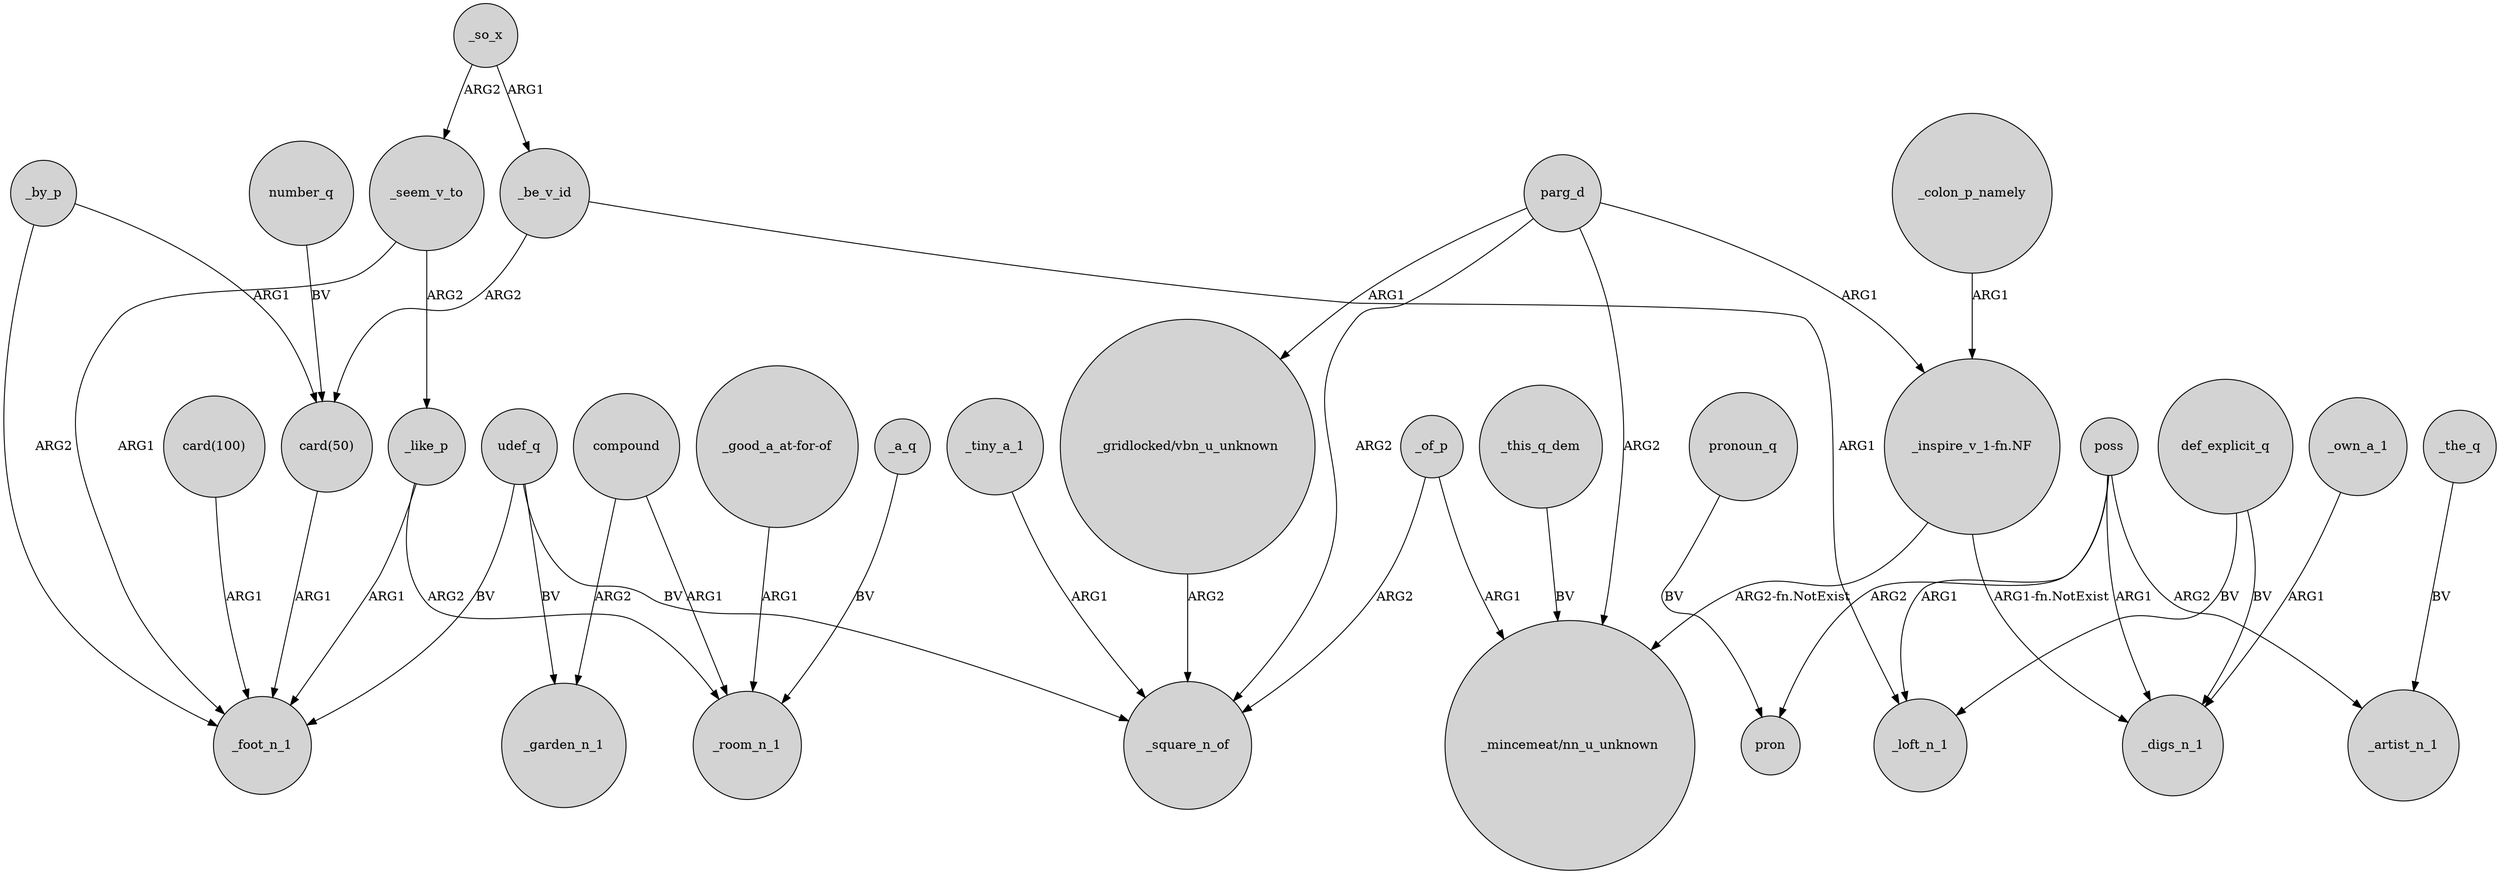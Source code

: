 digraph {
	node [shape=circle style=filled]
	_be_v_id -> "card(50)" [label=ARG2]
	number_q -> "card(50)" [label=BV]
	_like_p -> _foot_n_1 [label=ARG1]
	poss -> pron [label=ARG2]
	parg_d -> "_gridlocked/vbn_u_unknown" [label=ARG1]
	_be_v_id -> _loft_n_1 [label=ARG1]
	_of_p -> _square_n_of [label=ARG2]
	udef_q -> _garden_n_1 [label=BV]
	poss -> _loft_n_1 [label=ARG1]
	_seem_v_to -> _foot_n_1 [label=ARG1]
	_tiny_a_1 -> _square_n_of [label=ARG1]
	parg_d -> "_inspire_v_1-fn.NF" [label=ARG1]
	"_gridlocked/vbn_u_unknown" -> _square_n_of [label=ARG2]
	"_inspire_v_1-fn.NF" -> _digs_n_1 [label="ARG1-fn.NotExist"]
	"card(100)" -> _foot_n_1 [label=ARG1]
	_this_q_dem -> "_mincemeat/nn_u_unknown" [label=BV]
	_the_q -> _artist_n_1 [label=BV]
	def_explicit_q -> _loft_n_1 [label=BV]
	parg_d -> _square_n_of [label=ARG2]
	_like_p -> _room_n_1 [label=ARG2]
	compound -> _garden_n_1 [label=ARG2]
	_so_x -> _be_v_id [label=ARG1]
	_a_q -> _room_n_1 [label=BV]
	pronoun_q -> pron [label=BV]
	"_good_a_at-for-of" -> _room_n_1 [label=ARG1]
	udef_q -> _foot_n_1 [label=BV]
	"_inspire_v_1-fn.NF" -> "_mincemeat/nn_u_unknown" [label="ARG2-fn.NotExist"]
	def_explicit_q -> _digs_n_1 [label=BV]
	compound -> _room_n_1 [label=ARG1]
	_of_p -> "_mincemeat/nn_u_unknown" [label=ARG1]
	poss -> _digs_n_1 [label=ARG1]
	_colon_p_namely -> "_inspire_v_1-fn.NF" [label=ARG1]
	_so_x -> _seem_v_to [label=ARG2]
	_by_p -> "card(50)" [label=ARG1]
	"card(50)" -> _foot_n_1 [label=ARG1]
	_seem_v_to -> _like_p [label=ARG2]
	udef_q -> _square_n_of [label=BV]
	_by_p -> _foot_n_1 [label=ARG2]
	parg_d -> "_mincemeat/nn_u_unknown" [label=ARG2]
	poss -> _artist_n_1 [label=ARG2]
	_own_a_1 -> _digs_n_1 [label=ARG1]
}
